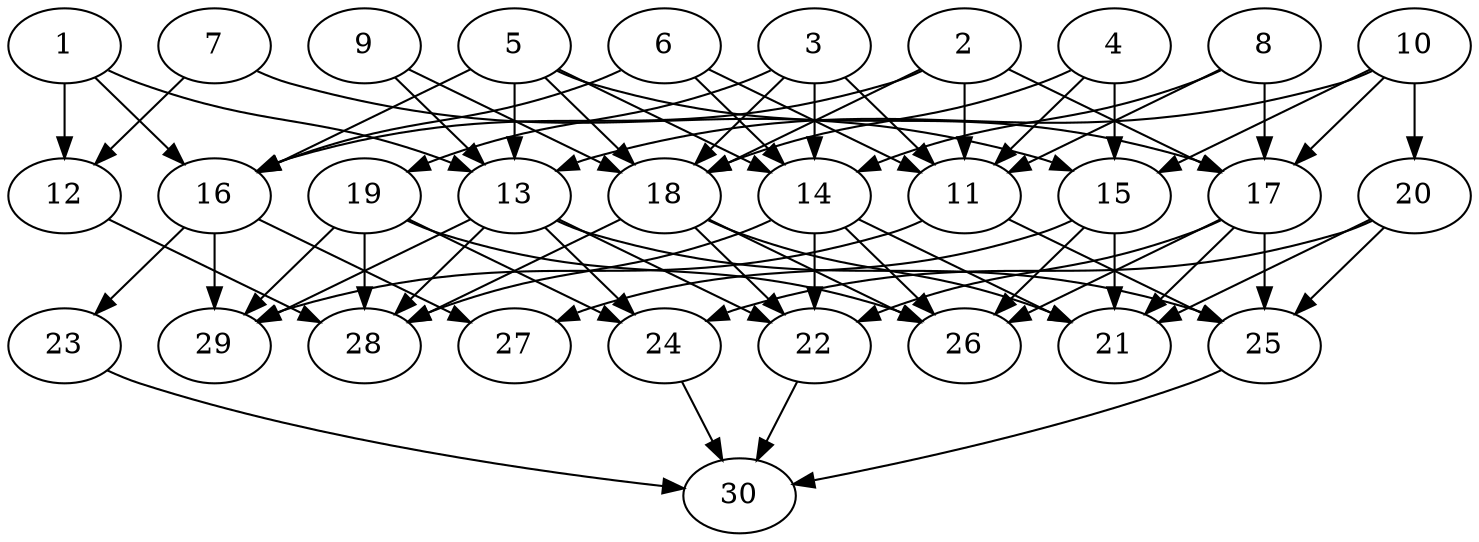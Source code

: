 // DAG automatically generated by daggen at Thu Oct  3 14:04:18 2019
// ./daggen --dot -n 30 --ccr 0.5 --fat 0.7 --regular 0.9 --density 0.5 --mindata 5242880 --maxdata 52428800 
digraph G {
  1 [size="63983616", alpha="0.11", expect_size="31991808"] 
  1 -> 12 [size ="31991808"]
  1 -> 13 [size ="31991808"]
  1 -> 16 [size ="31991808"]
  2 [size="81709056", alpha="0.07", expect_size="40854528"] 
  2 -> 11 [size ="40854528"]
  2 -> 16 [size ="40854528"]
  2 -> 17 [size ="40854528"]
  2 -> 18 [size ="40854528"]
  3 [size="16013312", alpha="0.12", expect_size="8006656"] 
  3 -> 11 [size ="8006656"]
  3 -> 14 [size ="8006656"]
  3 -> 18 [size ="8006656"]
  3 -> 19 [size ="8006656"]
  4 [size="70154240", alpha="0.12", expect_size="35077120"] 
  4 -> 11 [size ="35077120"]
  4 -> 15 [size ="35077120"]
  4 -> 18 [size ="35077120"]
  5 [size="21524480", alpha="0.05", expect_size="10762240"] 
  5 -> 13 [size ="10762240"]
  5 -> 14 [size ="10762240"]
  5 -> 16 [size ="10762240"]
  5 -> 17 [size ="10762240"]
  5 -> 18 [size ="10762240"]
  6 [size="83099648", alpha="0.14", expect_size="41549824"] 
  6 -> 11 [size ="41549824"]
  6 -> 14 [size ="41549824"]
  6 -> 16 [size ="41549824"]
  7 [size="83179520", alpha="0.10", expect_size="41589760"] 
  7 -> 12 [size ="41589760"]
  7 -> 15 [size ="41589760"]
  8 [size="62971904", alpha="0.08", expect_size="31485952"] 
  8 -> 11 [size ="31485952"]
  8 -> 14 [size ="31485952"]
  8 -> 17 [size ="31485952"]
  9 [size="43423744", alpha="0.08", expect_size="21711872"] 
  9 -> 13 [size ="21711872"]
  9 -> 18 [size ="21711872"]
  10 [size="32256000", alpha="0.17", expect_size="16128000"] 
  10 -> 13 [size ="16128000"]
  10 -> 15 [size ="16128000"]
  10 -> 17 [size ="16128000"]
  10 -> 20 [size ="16128000"]
  11 [size="37736448", alpha="0.07", expect_size="18868224"] 
  11 -> 25 [size ="18868224"]
  11 -> 29 [size ="18868224"]
  12 [size="91127808", alpha="0.04", expect_size="45563904"] 
  12 -> 28 [size ="45563904"]
  13 [size="31836160", alpha="0.16", expect_size="15918080"] 
  13 -> 22 [size ="15918080"]
  13 -> 24 [size ="15918080"]
  13 -> 25 [size ="15918080"]
  13 -> 28 [size ="15918080"]
  13 -> 29 [size ="15918080"]
  14 [size="86642688", alpha="0.16", expect_size="43321344"] 
  14 -> 21 [size ="43321344"]
  14 -> 22 [size ="43321344"]
  14 -> 26 [size ="43321344"]
  14 -> 28 [size ="43321344"]
  15 [size="48975872", alpha="0.14", expect_size="24487936"] 
  15 -> 21 [size ="24487936"]
  15 -> 26 [size ="24487936"]
  15 -> 27 [size ="24487936"]
  16 [size="74221568", alpha="0.14", expect_size="37110784"] 
  16 -> 23 [size ="37110784"]
  16 -> 27 [size ="37110784"]
  16 -> 29 [size ="37110784"]
  17 [size="44750848", alpha="0.16", expect_size="22375424"] 
  17 -> 21 [size ="22375424"]
  17 -> 22 [size ="22375424"]
  17 -> 25 [size ="22375424"]
  17 -> 26 [size ="22375424"]
  18 [size="93181952", alpha="0.19", expect_size="46590976"] 
  18 -> 21 [size ="46590976"]
  18 -> 22 [size ="46590976"]
  18 -> 26 [size ="46590976"]
  18 -> 28 [size ="46590976"]
  19 [size="36679680", alpha="0.05", expect_size="18339840"] 
  19 -> 24 [size ="18339840"]
  19 -> 26 [size ="18339840"]
  19 -> 28 [size ="18339840"]
  19 -> 29 [size ="18339840"]
  20 [size="73490432", alpha="0.06", expect_size="36745216"] 
  20 -> 21 [size ="36745216"]
  20 -> 24 [size ="36745216"]
  20 -> 25 [size ="36745216"]
  21 [size="60325888", alpha="0.18", expect_size="30162944"] 
  22 [size="94181376", alpha="0.05", expect_size="47090688"] 
  22 -> 30 [size ="47090688"]
  23 [size="18069504", alpha="0.13", expect_size="9034752"] 
  23 -> 30 [size ="9034752"]
  24 [size="92975104", alpha="0.14", expect_size="46487552"] 
  24 -> 30 [size ="46487552"]
  25 [size="73437184", alpha="0.17", expect_size="36718592"] 
  25 -> 30 [size ="36718592"]
  26 [size="46045184", alpha="0.16", expect_size="23022592"] 
  27 [size="17324032", alpha="0.10", expect_size="8662016"] 
  28 [size="90511360", alpha="0.15", expect_size="45255680"] 
  29 [size="86016000", alpha="0.07", expect_size="43008000"] 
  30 [size="15128576", alpha="0.04", expect_size="7564288"] 
}
